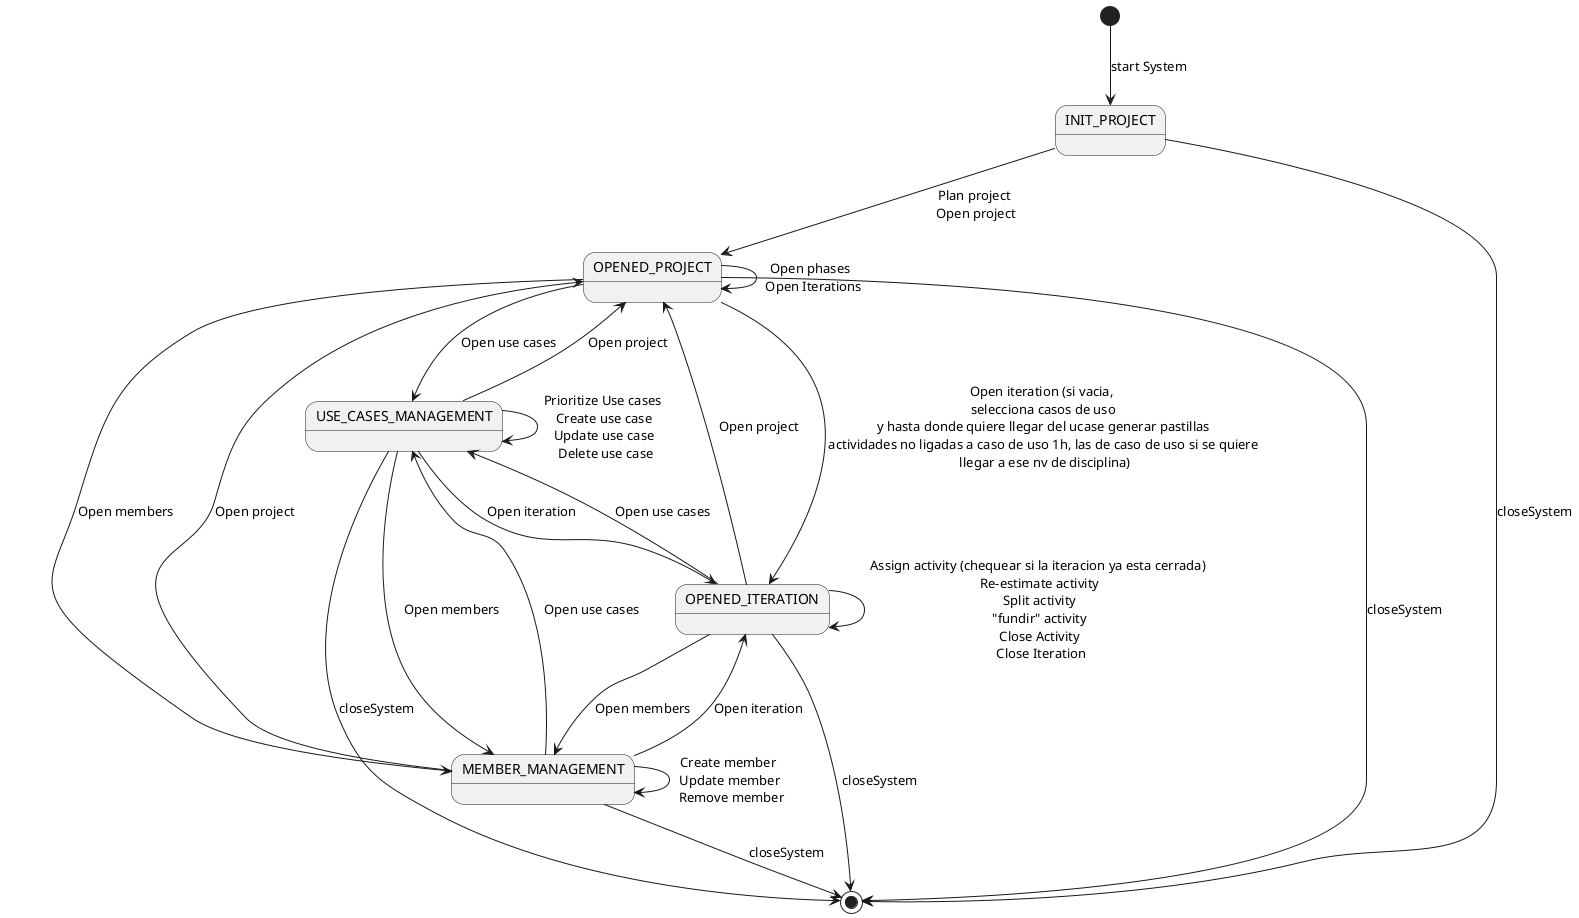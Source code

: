 @startuml

[*] --> INIT_PROJECT : start System
INIT_PROJECT --> OPENED_PROJECT : Plan project \nOpen project

INIT_PROJECT            --> [*] : closeSystem
OPENED_PROJECT          --> [*] : closeSystem
USE_CASES_MANAGEMENT    --> [*] : closeSystem
MEMBER_MANAGEMENT       --> [*] : closeSystem
OPENED_ITERATION      --> [*] : closeSystem

OPENED_PROJECT --> OPENED_PROJECT       : Open phases \n Open Iterations
OPENED_PROJECT --> USE_CASES_MANAGEMENT : Open use cases
OPENED_PROJECT --> MEMBER_MANAGEMENT    : Open members
OPENED_PROJECT --> OPENED_ITERATION   : Open iteration (si vacia, \n selecciona casos de uso \n y hasta donde quiere llegar del ucase generar pastillas \n actividades no ligadas a caso de uso 1h, las de caso de uso si se quiere \n llegar a ese nv de disciplina)

USE_CASES_MANAGEMENT --> USE_CASES_MANAGEMENT   : Prioritize Use cases \n Create use case \n Update use case \n Delete use case
USE_CASES_MANAGEMENT --> OPENED_PROJECT         : Open project
USE_CASES_MANAGEMENT --> MEMBER_MANAGEMENT      : Open members
USE_CASES_MANAGEMENT --> OPENED_ITERATION     : Open iteration

MEMBER_MANAGEMENT --> MEMBER_MANAGEMENT     : Create member \n Update member \n Remove member
MEMBER_MANAGEMENT --> OPENED_PROJECT        : Open project
MEMBER_MANAGEMENT --> USE_CASES_MANAGEMENT  : Open use cases
MEMBER_MANAGEMENT --> OPENED_ITERATION    : Open iteration

OPENED_ITERATION --> OPENED_ITERATION : Assign activity (chequear si la iteracion ya esta cerrada) \n Re-estimate activity \n Split activity \n "fundir" activity \n Close Activity \n Close Iteration
OPENED_ITERATION --> OPENED_PROJECT : Open project
OPENED_ITERATION --> MEMBER_MANAGEMENT : Open members
OPENED_ITERATION --> USE_CASES_MANAGEMENT : Open use cases
@enduml